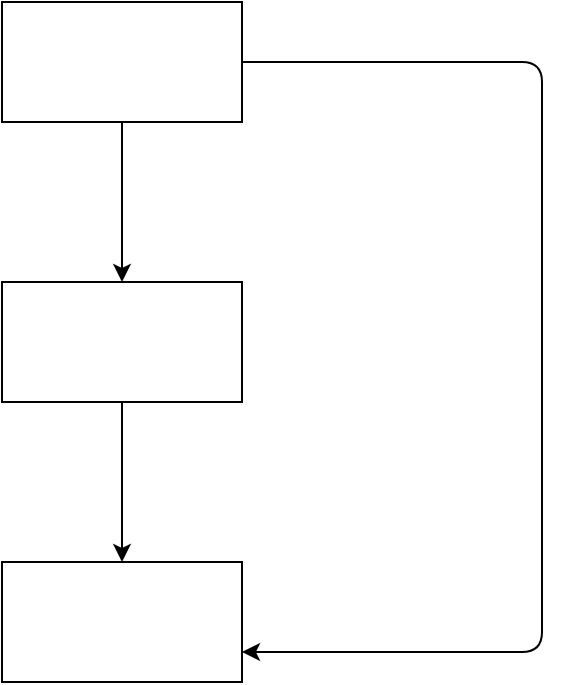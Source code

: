<mxfile>
    <diagram id="SLuCMwzdjpwBLA-8IhQ3" name="第 1 页">
        <mxGraphModel dx="810" dy="607" grid="1" gridSize="10" guides="1" tooltips="1" connect="1" arrows="1" fold="1" page="1" pageScale="1" pageWidth="827" pageHeight="1169" math="0" shadow="0">
            <root>
                <mxCell id="0"/>
                <mxCell id="1" parent="0"/>
                <mxCell id="4" value="" style="edgeStyle=none;html=1;" edge="1" parent="1" source="2" target="3">
                    <mxGeometry relative="1" as="geometry"/>
                </mxCell>
                <mxCell id="7" style="edgeStyle=none;html=1;entryX=1;entryY=0.75;entryDx=0;entryDy=0;exitX=1;exitY=0.5;exitDx=0;exitDy=0;" edge="1" parent="1" source="2" target="5">
                    <mxGeometry relative="1" as="geometry">
                        <mxPoint x="330" y="110" as="targetPoint"/>
                        <Array as="points">
                            <mxPoint x="360" y="110"/>
                            <mxPoint x="360" y="405"/>
                        </Array>
                    </mxGeometry>
                </mxCell>
                <mxCell id="2" value="" style="rounded=0;whiteSpace=wrap;html=1;" vertex="1" parent="1">
                    <mxGeometry x="90" y="80" width="120" height="60" as="geometry"/>
                </mxCell>
                <mxCell id="6" value="" style="edgeStyle=none;html=1;" edge="1" parent="1" source="3" target="5">
                    <mxGeometry relative="1" as="geometry"/>
                </mxCell>
                <mxCell id="3" value="" style="whiteSpace=wrap;html=1;rounded=0;" vertex="1" parent="1">
                    <mxGeometry x="90" y="220" width="120" height="60" as="geometry"/>
                </mxCell>
                <mxCell id="5" value="" style="whiteSpace=wrap;html=1;rounded=0;" vertex="1" parent="1">
                    <mxGeometry x="90" y="360" width="120" height="60" as="geometry"/>
                </mxCell>
            </root>
        </mxGraphModel>
    </diagram>
</mxfile>
